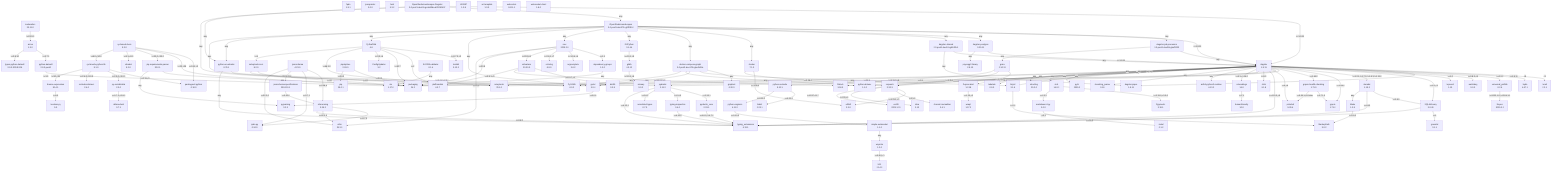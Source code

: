 flowchart TD
    classDef missing stroke-dasharray: 5
    alembic["alembic\n1.15.2"]
    annotated-types["annotated-types\n0.7.0"]
    antlr4-python3-runtime["antlr4-python3-runtime\n4.13.2"]
    argcomplete["argcomplete\n3.6.2"]
    arrow["arrow\n1.3.0"]
    attrs["attrs\n25.3.0"]
    bidict["bidict\n0.23.1"]
    boolean-py["boolean.py\n5.0"]
    certifi["certifi\n2025.1.31"]
    chardet["chardet\n5.2.0"]
    charset-normalizer["charset-normalizer\n3.4.1"]
    click_0["click\n8.1.8"]
    coloredlogs["coloredlogs\n14.0"]
    colorlog["colorlog\n6.9.0"]
    configupdater["ConfigUpdater\n3.2"]
    cyclonedx-bom["cyclonedx-bom\n5.3.0"]
    cyclonedx-python-lib["cyclonedx-python-lib\n9.1.0"]
    dagster-job-processor["dagster-job-processor\n0.0.post1.dev38+gbaf3220"]
    dagster-pipes["dagster-pipes\n1.9.11"]
    dagster-postgres["dagster-postgres\n0.25.11"]
    dagster-shared["dagster-shared\n0.0.post1.dev10+g614f3c1"]
    dagster["dagster\n1.9.11"]
    defusedxml["defusedxml\n0.7.1"]
    dependency-groups["dependency-groups\n1.3.0"]
    deprecated["Deprecated\n1.2.18"]
    distlib["distlib\n0.3.9"]
    docker-compose-graph["docker-compose-graph\n0.0.post1.dev176+gbc4b36e"]
    docker["docker\n7.1.0"]
    docstring-parser["docstring_parser\n0.16"]
    filelock["filelock\n3.18.0"]
    fqdn["fqdn\n1.5.1"]
    fsspec["fsspec\n2025.3.2"]
    gazu["gazu\n0.10.31"]
    gitdb["gitdb\n4.0.12"]
    gitpython["GitPython\n3.1.44"]
    graphviz["graphviz\n0.20.3"]
    greenlet["greenlet\n3.1.1"]
    grpcio-health-checking["grpcio-health-checking\n1.71.0"]
    grpcio["grpcio\n1.71.0"]
    h11["h11\n0.14.0"]
    humanfriendly["humanfriendly\n10.0"]
    idna["idna\n3.10"]
    isoduration["isoduration\n20.11.0"]
    jinja2["Jinja2\n3.1.6"]
    jsonpointer["jsonpointer\n3.0.0"]
    jsonschema-specifications["jsonschema-specifications\n2024.10.1"]
    jsonschema["jsonschema\n4.23.0"]
    license-expression["license-expression\n30.4.1"]
    lxml["lxml\n5.3.2"]
    mako["Mako\n1.3.9"]
    markdown-it-py["markdown-it-py\n3.0.0"]
    markupsafe["MarkupSafe\n3.0.2"]
    mdurl["mdurl\n0.1.2"]
    nox["nox\n2025.2.9"]
    openstudiolandscapes-dagster["OpenStudioLandscapes-Dagster\n0.0.post1.dev61+ga1a50ba.d20250407"]
    openstudiolandscapes["OpenStudioLandscapes\n0.0.post1.dev572+g0f1f924"]
    packageurl-python["packageurl-python\n0.16.0"]
    packaging["packaging\n24.2"]
    pip-requirements-parser["pip-requirements-parser\n32.0.1"]
    pip["pip\n25.0.1"]
    pipdeptree["pipdeptree\n2.26.0"]
    platformdirs["platformdirs\n4.3.7"]
    protobuf["protobuf\n5.29.4"]
    psycopg2-binary["psycopg2-binary\n2.9.10"]
    py-serializable["py-serializable\n2.0.0"]
    pydantic-core["pydantic_core\n2.33.1"]
    pydantic["pydantic\n2.11.2"]
    pydot["pydot\n3.0.4"]
    pygments["Pygments\n2.19.1"]
    pyparsing["pyparsing\n3.2.3"]
    pyscaffold["PyScaffold\n4.6"]
    python-dateutil["python-dateutil\n2.9.0.post0"]
    python-dotenv["python-dotenv\n1.1.0"]
    python-engineio["python-engineio\n4.11.2"]
    python-on-whales["python-on-whales\n0.76.1"]
    python-socketio["python-socketio\n5.12.1"]
    pytz["pytz\n2025.2"]
    pyyaml["PyYAML\n6.0.2"]
    referencing["referencing\n0.36.2"]
    requests["requests\n2.32.3"]
    rfc3339-validator["rfc3339-validator\n0.1.4"]
    rfc3987["rfc3987\n1.3.8"]
    rich["rich\n14.0.0"]
    rpds-py["rpds-py\n0.24.0"]
    setuptools-scm["setuptools-scm\n8.2.0"]
    setuptools["setuptools\n78.1.0"]
    simple-websocket["simple-websocket\n1.1.0"]
    six["six\n1.17.0"]
    smmap["smmap\n5.0.2"]
    sortedcontainers["sortedcontainers\n2.4.0"]
    sqlalchemy["SQLAlchemy\n2.0.40"]
    structlog["structlog\n25.2.0"]
    tabulate["tabulate\n0.9.0"]
    tomli["tomli\n2.2.1"]
    tomlkit["tomlkit\n0.13.2"]
    toposort["toposort\n1.10"]
    tqdm["tqdm\n4.67.1"]
    types-python-dateutil["types-python-dateutil\n2.9.0.20241206"]
    typing-extensions["typing_extensions\n4.13.1"]
    typing-inspection["typing-inspection\n0.4.0"]
    universal-pathlib["universal_pathlib\n0.2.6"]
    uri-template["uri-template\n1.3.0"]
    urllib3["urllib3\n2.3.0"]
    virtualenv["virtualenv\n20.30.0"]
    watchdog["watchdog\n5.0.3"]
    webcolors["webcolors\n24.11.1"]
    websocket-client["websocket-client\n1.8.0"]
    wrapt["wrapt\n1.17.2"]
    wsproto["wsproto\n1.2.0"]
    alembic -- ">=1.4.0" --> sqlalchemy
    alembic -- ">=4.12" --> typing-extensions
    alembic -- "any" --> mako
    arrow -- ">=2.7.0" --> python-dateutil
    arrow -- ">=2.8.10" --> types-python-dateutil
    coloredlogs -- ">=7.1" --> humanfriendly
    cyclonedx-bom -- ">=0.11,<2" --> packageurl-python
    cyclonedx-bom -- ">=22,<25" --> packaging
    cyclonedx-bom -- ">=32.0,<33.0" --> pip-requirements-parser
    cyclonedx-bom -- ">=5.1,<6.0" --> chardet
    cyclonedx-bom -- ">=8.0,<10.0" --> cyclonedx-python-lib
    cyclonedx-python-lib -- ">=0.11,<2" --> packageurl-python
    cyclonedx-python-lib -- ">=2.0.0,<3.0.0" --> py-serializable
    cyclonedx-python-lib -- ">=2.4.0,<3.0.0" --> sortedcontainers
    cyclonedx-python-lib -- ">=30,<31" --> license-expression
    dagster -- "<3" --> tomli
    dagster -- "<5" --> tqdm
    dagster -- "==1.9.11" --> dagster-pipes
    dagster -- ">=0.2.0" --> universal-pathlib
    dagster -- ">=0.8.3,<6" --> watchdog
    dagster -- ">=1.0" --> toposort
    dagster -- ">=1.0,<3" --> sqlalchemy
    dagster -- ">=1.2.1,!=1.7.0,!=1.6.3,!=1.11.0" --> alembic
    dagster -- ">=1.44.0" --> grpcio
    dagster -- ">=1.44.0" --> grpcio-health-checking
    dagster -- ">=2,<3.0.0" --> pydantic
    dagster -- ">=20.9" --> packaging
    dagster -- ">=4,<6" --> protobuf
    dagster -- ">=4.10.0,<5" --> typing-extensions
    dagster -- ">=5.0" --> click_0
    dagster -- ">=5.1" --> pyyaml
    dagster -- ">=6.1,<=14.0" --> coloredlogs
    dagster -- "any" --> antlr4-python3-runtime
    dagster -- "any" --> docstring-parser
    dagster -- "any" --> filelock
    dagster -- "any" --> jinja2
    dagster -- "any" --> python-dotenv
    dagster -- "any" --> pytz
    dagster -- "any" --> requests
    dagster -- "any" --> rich
    dagster -- "any" --> setuptools
    dagster -- "any" --> six
    dagster -- "any" --> structlog
    dagster -- "any" --> tabulate
    dagster-job-processor -- "any" --> dagster
    dagster-job-processor -- "any" --> gazu
    dagster-postgres -- "==1.9.11" --> dagster
    dagster-postgres -- "any" --> psycopg2-binary
    dagster-shared -- "any" --> dagster
    dagster-shared -- "any" --> dagster-pipes
    dependency-groups -- "any" --> packaging
    deprecated -- ">=1.10,<2" --> wrapt
    docker -- ">=1.26.0" --> urllib3
    docker -- ">=2.26.0" --> requests
    docker-compose-graph -- "any" --> graphviz
    docker-compose-graph -- "any" --> jinja2
    docker-compose-graph -- "any" --> pydot
    docker-compose-graph -- "any" --> python-dotenv
    docker-compose-graph -- "any" --> pyyaml
    gazu -- "==1.2.18" --> deprecated
    gazu -- ">=2.25.1" --> requests
    gazu -- ">=5.11.0,<6" --> python-socketio
    gitdb -- ">=3.0.1,<6" --> smmap
    gitpython -- ">=4.0.1,<5" --> gitdb
    grpcio-health-checking -- ">=1.71.0" --> grpcio
    grpcio-health-checking -- ">=5.26.1,<6.0dev" --> protobuf
    isoduration -- ">=0.15.0" --> arrow
    jinja2 -- ">=2.0" --> markupsafe
    jsonschema -- ">=0.28.4" --> referencing
    jsonschema -- ">=0.7.1" --> rpds-py
    jsonschema -- ">=2023.03.6" --> jsonschema-specifications
    jsonschema -- ">=22.2.0" --> attrs
    jsonschema-specifications -- ">=0.31.0" --> referencing
    license-expression -- ">=4.0" --> boolean-py
    mako -- ">=0.9.2" --> markupsafe
    markdown-it-py -- "~=0.1" --> mdurl
    nox -- ">=1.1" --> dependency-groups
    nox -- ">=1.9.4,<4" --> argcomplete
    nox -- ">=2.6.1,<7" --> colorlog
    nox -- ">=20.14.1" --> virtualenv
    nox -- ">=20.9" --> packaging
    nox -- ">=23.1" --> attrs
    openstudiolandscapes -- "==1.9.11" --> dagster
    openstudiolandscapes -- "any" --> dagster-job-processor
    openstudiolandscapes -- "any" --> dagster-postgres
    openstudiolandscapes -- "any" --> dagster-shared
    openstudiolandscapes -- "any" --> docker
    openstudiolandscapes -- "any" --> docker-compose-graph
    openstudiolandscapes -- "any" --> gitpython
    openstudiolandscapes -- "any" --> nox
    openstudiolandscapes -- "any" --> pydot
    openstudiolandscapes -- "any" --> pyscaffold
    openstudiolandscapes -- "any" --> python-on-whales
    openstudiolandscapes -- "any" --> pyyaml
    openstudiolandscapes-dagster -- "==1.9.11" --> dagster
    openstudiolandscapes-dagster -- "any" --> openstudiolandscapes
    openstudiolandscapes-dagster -- "any" --> python-on-whales
    openstudiolandscapes-dagster -- "any" --> pyyaml
    pip-requirements-parser -- "any" --> packaging
    pip-requirements-parser -- "any" --> pyparsing
    pipdeptree -- ">=24.1" --> packaging
    pipdeptree -- ">=24.2" --> pip
    py-serializable -- ">=0.7.1,<0.8.0" --> defusedxml
    pydantic -- "==2.33.1" --> pydantic-core
    pydantic -- ">=0.4.0" --> typing-inspection
    pydantic -- ">=0.6.0" --> annotated-types
    pydantic -- ">=4.12.2" --> typing-extensions
    pydantic-core -- ">=4.6.0,!=4.7.0" --> typing-extensions
    pydot -- ">=3.0.9" --> pyparsing
    pyscaffold -- ">=0.7.0,<2" --> tomlkit
    pyscaffold -- ">=2" --> platformdirs
    pyscaffold -- ">=20.7" --> packaging
    pyscaffold -- ">=3.0,<4" --> configupdater
    pyscaffold -- ">=46.1.0" --> setuptools
    pyscaffold -- ">=5" --> setuptools-scm
    python-dateutil -- ">=1.5" --> six
    python-engineio -- ">=0.10.0" --> simple-websocket
    python-on-whales -- ">=2,<3,!=2.0.*" --> pydantic
    python-on-whales -- "any" --> typing-extensions
    python-socketio -- ">=0.21.0" --> bidict
    python-socketio -- ">=4.11.0" --> python-engineio
    referencing -- ">=0.7.0" --> rpds-py
    referencing -- ">=22.2.0" --> attrs
    referencing -- ">=4.4.0" --> typing-extensions
    requests -- ">=1.21.1,<3" --> urllib3
    requests -- ">=2,<4" --> charset-normalizer
    requests -- ">=2.5,<4" --> idna
    requests -- ">=2017.4.17" --> certifi
    rfc3339-validator -- "any" --> six
    rich -- ">=2.13.0,<3.0.0" --> pygments
    rich -- ">=2.2.0" --> markdown-it-py
    setuptools-scm -- ">=20" --> packaging
    setuptools-scm -- ">=61" --> setuptools
    simple-websocket -- "any" --> wsproto
    sqlalchemy -- ">=1" --> greenlet
    sqlalchemy -- ">=4.6.0" --> typing-extensions
    typing-inspection -- ">=4.12.0" --> typing-extensions
    universal-pathlib -- ">=2022.1.0,!=2024.3.1" --> fsspec
    virtualenv -- ">=0.3.7,<1" --> distlib
    virtualenv -- ">=3.12.2,<4" --> filelock
    virtualenv -- ">=3.9.1,<5" --> platformdirs
    wsproto -- ">=0.9.0,<1" --> h11